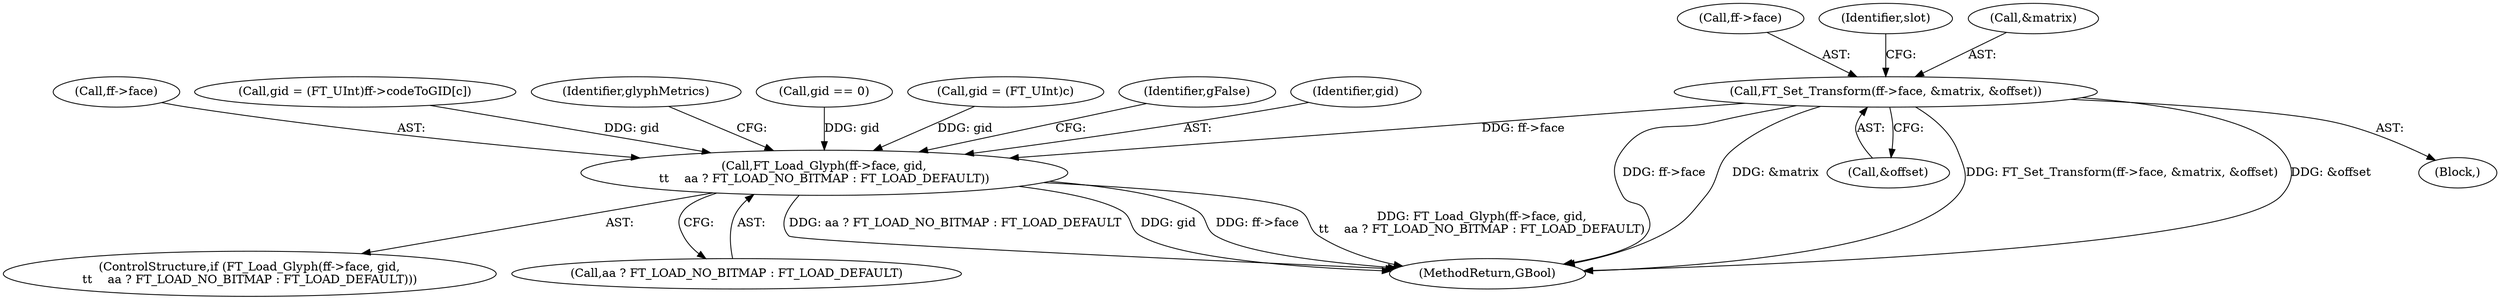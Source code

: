 digraph "0_poppler_9cf2325fb22f812b31858e519411f57747d39bd8_3@pointer" {
"1000150" [label="(Call,FT_Set_Transform(ff->face, &matrix, &offset))"];
"1000204" [label="(Call,FT_Load_Glyph(ff->face, gid,\n\t\t    aa ? FT_LOAD_NO_BITMAP : FT_LOAD_DEFAULT))"];
"1000205" [label="(Call,ff->face)"];
"1000176" [label="(Call,gid = (FT_UInt)ff->codeToGID[c])"];
"1000151" [label="(Call,ff->face)"];
"1000159" [label="(Identifier,slot)"];
"1000218" [label="(Identifier,glyphMetrics)"];
"1000440" [label="(MethodReturn,GBool)"];
"1000204" [label="(Call,FT_Load_Glyph(ff->face, gid,\n\t\t    aa ? FT_LOAD_NO_BITMAP : FT_LOAD_DEFAULT))"];
"1000150" [label="(Call,FT_Set_Transform(ff->face, &matrix, &offset))"];
"1000203" [label="(ControlStructure,if (FT_Load_Glyph(ff->face, gid,\n\t\t    aa ? FT_LOAD_NO_BITMAP : FT_LOAD_DEFAULT)))"];
"1000109" [label="(Block,)"];
"1000209" [label="(Call,aa ? FT_LOAD_NO_BITMAP : FT_LOAD_DEFAULT)"];
"1000197" [label="(Call,gid == 0)"];
"1000156" [label="(Call,&offset)"];
"1000187" [label="(Call,gid = (FT_UInt)c)"];
"1000215" [label="(Identifier,gFalse)"];
"1000154" [label="(Call,&matrix)"];
"1000208" [label="(Identifier,gid)"];
"1000150" -> "1000109"  [label="AST: "];
"1000150" -> "1000156"  [label="CFG: "];
"1000151" -> "1000150"  [label="AST: "];
"1000154" -> "1000150"  [label="AST: "];
"1000156" -> "1000150"  [label="AST: "];
"1000159" -> "1000150"  [label="CFG: "];
"1000150" -> "1000440"  [label="DDG: ff->face"];
"1000150" -> "1000440"  [label="DDG: &matrix"];
"1000150" -> "1000440"  [label="DDG: FT_Set_Transform(ff->face, &matrix, &offset)"];
"1000150" -> "1000440"  [label="DDG: &offset"];
"1000150" -> "1000204"  [label="DDG: ff->face"];
"1000204" -> "1000203"  [label="AST: "];
"1000204" -> "1000209"  [label="CFG: "];
"1000205" -> "1000204"  [label="AST: "];
"1000208" -> "1000204"  [label="AST: "];
"1000209" -> "1000204"  [label="AST: "];
"1000215" -> "1000204"  [label="CFG: "];
"1000218" -> "1000204"  [label="CFG: "];
"1000204" -> "1000440"  [label="DDG: aa ? FT_LOAD_NO_BITMAP : FT_LOAD_DEFAULT"];
"1000204" -> "1000440"  [label="DDG: gid"];
"1000204" -> "1000440"  [label="DDG: ff->face"];
"1000204" -> "1000440"  [label="DDG: FT_Load_Glyph(ff->face, gid,\n\t\t    aa ? FT_LOAD_NO_BITMAP : FT_LOAD_DEFAULT)"];
"1000187" -> "1000204"  [label="DDG: gid"];
"1000176" -> "1000204"  [label="DDG: gid"];
"1000197" -> "1000204"  [label="DDG: gid"];
}
